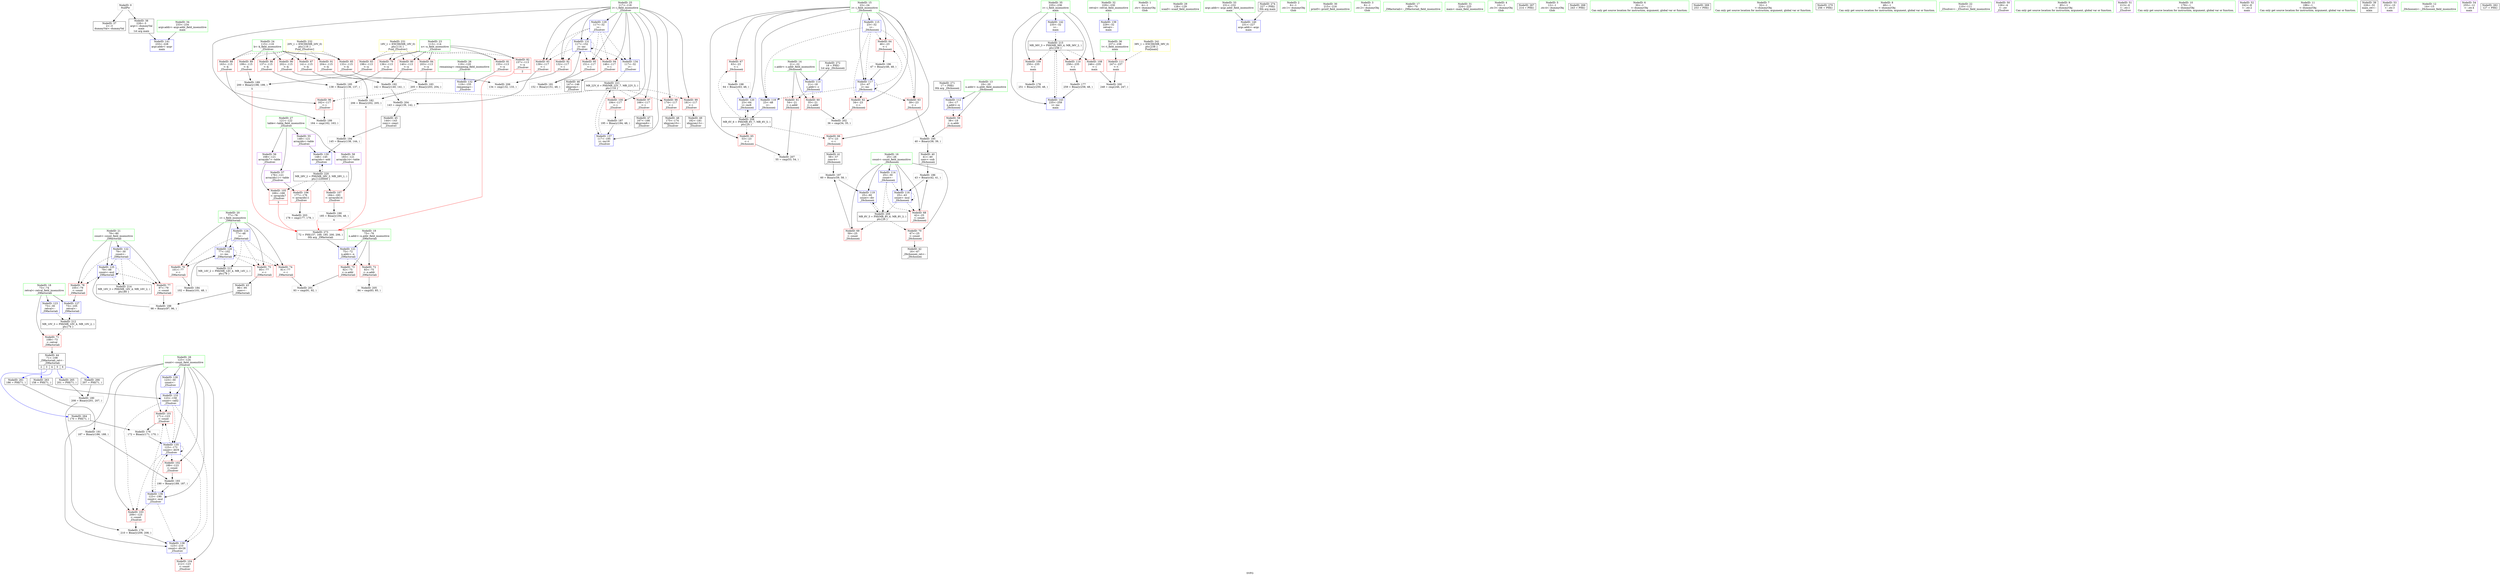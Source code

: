 digraph "SVFG" {
	label="SVFG";

	Node0x56167148e060 [shape=record,color=grey,label="{NodeID: 0\nNullPtr}"];
	Node0x56167148e060 -> Node0x5616714ab7d0[style=solid];
	Node0x56167148e060 -> Node0x5616714ab8d0[style=solid];
	Node0x5616714d33a0 [shape=record,color=black,label="{NodeID: 263\n158 = PHI(71, )\n}"];
	Node0x5616714d33a0 -> Node0x5616714b2640[style=solid];
	Node0x5616714b5320 [shape=record,color=grey,label="{NodeID: 180\n208 = Binary(201, 207, )\n}"];
	Node0x5616714b5320 -> Node0x5616714b51a0[style=solid];
	Node0x5616714ac1c0 [shape=record,color=red,label="{NodeID: 97\n166\<--117\n\<--i\n_Z5solvev\n}"];
	Node0x5616714ac1c0 -> Node0x5616714ac020[style=solid];
	Node0x5616714aa430 [shape=record,color=green,label="{NodeID: 14\n21\<--22\nc.addr\<--c.addr_field_insensitive\n_Z6chooseii\n}"];
	Node0x5616714aa430 -> Node0x5616714adad0[style=solid];
	Node0x5616714aa430 -> Node0x5616714adba0[style=solid];
	Node0x5616714aa430 -> Node0x5616714acec0[style=solid];
	Node0x5616714afbd0 [shape=record,color=grey,label="{NodeID: 194\n145 = Binary(138, 144, )\n}"];
	Node0x5616714afbd0 -> Node0x5616714b23d0[style=solid];
	Node0x5616714acd20 [shape=record,color=red,label="{NodeID: 111\n247\<--237\n\<--t\nmain\n}"];
	Node0x5616714acd20 -> Node0x5616714b04d0[style=solid];
	Node0x5616714aaff0 [shape=record,color=green,label="{NodeID: 28\n123\<--124\ncount\<--count_field_insensitive\n_Z5solvev\n}"];
	Node0x5616714aaff0 -> Node0x5616714ac500[style=solid];
	Node0x5616714aaff0 -> Node0x5616714ac5d0[style=solid];
	Node0x5616714aaff0 -> Node0x5616714ac6a0[style=solid];
	Node0x5616714aaff0 -> Node0x5616714ac770[style=solid];
	Node0x5616714aaff0 -> Node0x5616714b2230[style=solid];
	Node0x5616714aaff0 -> Node0x5616714b2640[style=solid];
	Node0x5616714aaff0 -> Node0x5616714b27e0[style=solid];
	Node0x5616714aaff0 -> Node0x5616714b28b0[style=solid];
	Node0x5616714aaff0 -> Node0x5616714b2a50[style=solid];
	Node0x5616714c0570 [shape=record,color=black,label="{NodeID: 208\nMR_6V_6 = PHI(MR_6V_7, MR_6V_5, )\npts\{24 \}\n}"];
	Node0x5616714c0570 -> Node0x5616714adee0[style=dashed];
	Node0x5616714c0570 -> Node0x5616714adfb0[style=dashed];
	Node0x5616714c0570 -> Node0x5616714ae080[style=dashed];
	Node0x5616714c0570 -> Node0x5616714b1bb0[style=dashed];
	Node0x5616714b1fc0 [shape=record,color=blue,label="{NodeID: 125\n79\<--98\ncount\<--mul\n_Z9factoriali\n}"];
	Node0x5616714b1fc0 -> Node0x5616714ae8a0[style=dashed];
	Node0x5616714b1fc0 -> Node0x5616714ae970[style=dashed];
	Node0x5616714b1fc0 -> Node0x5616714b1fc0[style=dashed];
	Node0x5616714b1fc0 -> Node0x5616714c2370[style=dashed];
	Node0x5616714abc10 [shape=record,color=black,label="{NodeID: 42\n16\<--67\n_Z6chooseii_ret\<--\n_Z6chooseii\n}"];
	Node0x5616714b2b20 [shape=record,color=blue,label="{NodeID: 139\n229\<--32\nretval\<--\nmain\n}"];
	Node0x5616714ad790 [shape=record,color=purple,label="{NodeID: 56\n168\<--121\narrayidx7\<--table\n_Z5solvev\n}"];
	Node0x5616714ad790 -> Node0x5616714ac840[style=solid];
	Node0x5616714ae2f0 [shape=record,color=red,label="{NodeID: 70\n67\<--25\n\<--count\n_Z6chooseii\n}"];
	Node0x5616714ae2f0 -> Node0x5616714abc10[style=solid];
	Node0x5616714aee50 [shape=record,color=red,label="{NodeID: 84\n203\<--113\n\<--n\n_Z5solvev\n}"];
	Node0x5616714aee50 -> Node0x5616714b57a0[style=solid];
	Node0x5616714a5590 [shape=record,color=green,label="{NodeID: 1\n4\<--1\n.str\<--dummyObj\nGlob }"];
	Node0x5616714d34d0 [shape=record,color=black,label="{NodeID: 264\n170 = PHI(71, )\n}"];
	Node0x5616714d34d0 -> Node0x5616714b4d20[style=solid];
	Node0x5616714b54a0 [shape=record,color=grey,label="{NodeID: 181\n152 = Binary(151, 48, )\n}"];
	Node0x5616714b54a0 -> Node0x5616714b24a0[style=solid];
	Node0x5616714ac290 [shape=record,color=red,label="{NodeID: 98\n174\<--117\n\<--i\n_Z5solvev\n}"];
	Node0x5616714ac290 -> Node0x5616714ad110[style=solid];
	Node0x5616714aa500 [shape=record,color=green,label="{NodeID: 15\n23\<--24\ni\<--i_field_insensitive\n_Z6chooseii\n}"];
	Node0x5616714aa500 -> Node0x5616714adc70[style=solid];
	Node0x5616714aa500 -> Node0x5616714add40[style=solid];
	Node0x5616714aa500 -> Node0x5616714ade10[style=solid];
	Node0x5616714aa500 -> Node0x5616714adee0[style=solid];
	Node0x5616714aa500 -> Node0x5616714adfb0[style=solid];
	Node0x5616714aa500 -> Node0x5616714ae080[style=solid];
	Node0x5616714aa500 -> Node0x5616714ad060[style=solid];
	Node0x5616714aa500 -> Node0x5616714b1940[style=solid];
	Node0x5616714aa500 -> Node0x5616714b1a10[style=solid];
	Node0x5616714aa500 -> Node0x5616714b1bb0[style=solid];
	Node0x5616714afd50 [shape=record,color=grey,label="{NodeID: 195\n138 = Binary(136, 137, )\n}"];
	Node0x5616714afd50 -> Node0x5616714afbd0[style=solid];
	Node0x5616714acdf0 [shape=record,color=blue,label="{NodeID: 112\n19\<--17\nn.addr\<--n\n_Z6chooseii\n}"];
	Node0x5616714acdf0 -> Node0x5616714ada00[style=dashed];
	Node0x5616714ab0c0 [shape=record,color=green,label="{NodeID: 29\n128\<--129\nscanf\<--scanf_field_insensitive\n}"];
	Node0x5616714c0a70 [shape=record,color=black,label="{NodeID: 209\nMR_8V_5 = PHI(MR_8V_6, MR_8V_3, )\npts\{26 \}\n}"];
	Node0x5616714c0a70 -> Node0x5616714ae220[style=dashed];
	Node0x5616714c0a70 -> Node0x5616714ae2f0[style=dashed];
	Node0x5616714c0a70 -> Node0x5616714b1ae0[style=dashed];
	Node0x5616714b2090 [shape=record,color=blue,label="{NodeID: 126\n77\<--102\ni\<--inc\n_Z9factoriali\n}"];
	Node0x5616714b2090 -> Node0x5616714ae630[style=dashed];
	Node0x5616714b2090 -> Node0x5616714ae700[style=dashed];
	Node0x5616714b2090 -> Node0x5616714ae7d0[style=dashed];
	Node0x5616714b2090 -> Node0x5616714b2090[style=dashed];
	Node0x5616714b2090 -> Node0x5616714c1e70[style=dashed];
	Node0x5616714abce0 [shape=record,color=black,label="{NodeID: 43\n96\<--95\nconv\<--\n_Z9factoriali\n}"];
	Node0x5616714abce0 -> Node0x5616714b5f20[style=solid];
	Node0x5616714b2bf0 [shape=record,color=blue,label="{NodeID: 140\n231\<--227\nargc.addr\<--argc\nmain\n}"];
	Node0x5616714ad860 [shape=record,color=purple,label="{NodeID: 57\n176\<--121\narrayidx11\<--table\n_Z5solvev\n}"];
	Node0x5616714ad860 -> Node0x5616714ac910[style=solid];
	Node0x5616714ae3c0 [shape=record,color=red,label="{NodeID: 71\n108\<--73\n\<--retval\n_Z9factoriali\n}"];
	Node0x5616714ae3c0 -> Node0x5616714abdb0[style=solid];
	Node0x5616714aef20 [shape=record,color=red,label="{NodeID: 85\n133\<--115\n\<--k\n_Z5solvev\n}"];
	Node0x5616714aef20 -> Node0x5616714b8a30[style=solid];
	Node0x5616714a91e0 [shape=record,color=green,label="{NodeID: 2\n6\<--1\n.str.1\<--dummyObj\nGlob }"];
	Node0x5616714d3610 [shape=record,color=black,label="{NodeID: 265\n201 = PHI(71, )\n}"];
	Node0x5616714d3610 -> Node0x5616714b5320[style=solid];
	Node0x5616714b5620 [shape=record,color=grey,label="{NodeID: 182\n206 = Binary(202, 205, )\n|{<s0>6}}"];
	Node0x5616714b5620:s0 -> Node0x5616714d3e00[style=solid,color=red];
	Node0x5616714ac360 [shape=record,color=red,label="{NodeID: 99\n181\<--117\n\<--i\n_Z5solvev\n}"];
	Node0x5616714ac360 -> Node0x5616714ad1e0[style=solid];
	Node0x5616714aa5d0 [shape=record,color=green,label="{NodeID: 16\n25\<--26\ncount\<--count_field_insensitive\n_Z6chooseii\n}"];
	Node0x5616714aa5d0 -> Node0x5616714ae150[style=solid];
	Node0x5616714aa5d0 -> Node0x5616714ae220[style=solid];
	Node0x5616714aa5d0 -> Node0x5616714ae2f0[style=solid];
	Node0x5616714aa5d0 -> Node0x5616714acf90[style=solid];
	Node0x5616714aa5d0 -> Node0x5616714b1870[style=solid];
	Node0x5616714aa5d0 -> Node0x5616714b1ae0[style=solid];
	Node0x5616714afed0 [shape=record,color=grey,label="{NodeID: 196\n47 = Binary(46, 48, )\n}"];
	Node0x5616714afed0 -> Node0x5616714b1940[style=solid];
	Node0x5616714acec0 [shape=record,color=blue,label="{NodeID: 113\n21\<--18\nc.addr\<--c\n_Z6chooseii\n}"];
	Node0x5616714acec0 -> Node0x5616714adad0[style=dashed];
	Node0x5616714acec0 -> Node0x5616714adba0[style=dashed];
	Node0x5616714ab1c0 [shape=record,color=green,label="{NodeID: 30\n215\<--216\nprintf\<--printf_field_insensitive\n}"];
	Node0x5616714b2160 [shape=record,color=blue,label="{NodeID: 127\n73\<--105\nretval\<--\n_Z9factoriali\n}"];
	Node0x5616714b2160 -> Node0x5616714c1970[style=dashed];
	Node0x5616714abdb0 [shape=record,color=black,label="{NodeID: 44\n71\<--108\n_Z9factoriali_ret\<--\n_Z9factoriali\n|{<s0>2|<s1>3|<s2>4|<s3>5|<s4>6}}"];
	Node0x5616714abdb0:s0 -> Node0x5616714d33a0[style=solid,color=blue];
	Node0x5616714abdb0:s1 -> Node0x5616714d34d0[style=solid,color=blue];
	Node0x5616714abdb0:s2 -> Node0x561671270280[style=solid,color=blue];
	Node0x5616714abdb0:s3 -> Node0x5616714d3610[style=solid,color=blue];
	Node0x5616714abdb0:s4 -> Node0x5616714d3750[style=solid,color=blue];
	Node0x5616714b2cc0 [shape=record,color=blue,label="{NodeID: 141\n233\<--228\nargv.addr\<--argv\nmain\n}"];
	Node0x5616714ad930 [shape=record,color=purple,label="{NodeID: 58\n183\<--121\narrayidx14\<--table\n_Z5solvev\n}"];
	Node0x5616714ad930 -> Node0x5616714ac9e0[style=solid];
	Node0x5616714ae490 [shape=record,color=red,label="{NodeID: 72\n83\<--75\n\<--n.addr\n_Z9factoriali\n}"];
	Node0x5616714ae490 -> Node0x5616714b88b0[style=solid];
	Node0x5616714aeff0 [shape=record,color=red,label="{NodeID: 86\n137\<--115\n\<--k\n_Z5solvev\n}"];
	Node0x5616714aeff0 -> Node0x5616714afd50[style=solid];
	Node0x5616714a9270 [shape=record,color=green,label="{NodeID: 3\n8\<--1\n.str.2\<--dummyObj\nGlob }"];
	Node0x5616714d3750 [shape=record,color=black,label="{NodeID: 266\n207 = PHI(71, )\n}"];
	Node0x5616714d3750 -> Node0x5616714b5320[style=solid];
	Node0x5616714b57a0 [shape=record,color=grey,label="{NodeID: 183\n205 = Binary(203, 204, )\n}"];
	Node0x5616714b57a0 -> Node0x5616714b5620[style=solid];
	Node0x5616714ac430 [shape=record,color=red,label="{NodeID: 100\n194\<--117\n\<--i\n_Z5solvev\n}"];
	Node0x5616714ac430 -> Node0x5616714b5da0[style=solid];
	Node0x5616714aa6a0 [shape=record,color=green,label="{NodeID: 17\n69\<--70\n_Z9factoriali\<--_Z9factoriali_field_insensitive\n}"];
	Node0x5616714b0050 [shape=record,color=grey,label="{NodeID: 197\n60 = Binary(59, 58, )\n}"];
	Node0x5616714b0050 -> Node0x5616714b1ae0[style=solid];
	Node0x5616714acf90 [shape=record,color=blue,label="{NodeID: 114\n25\<--30\ncount\<--\n_Z6chooseii\n}"];
	Node0x5616714acf90 -> Node0x5616714ae150[style=dashed];
	Node0x5616714acf90 -> Node0x5616714b1870[style=dashed];
	Node0x5616714acf90 -> Node0x5616714c0a70[style=dashed];
	Node0x5616714ab2c0 [shape=record,color=green,label="{NodeID: 31\n224\<--225\nmain\<--main_field_insensitive\n}"];
	Node0x5616714b2230 [shape=record,color=blue,label="{NodeID: 128\n123\<--30\ncount\<--\n_Z5solvev\n}"];
	Node0x5616714b2230 -> Node0x5616714b2640[style=dashed];
	Node0x5616714abe80 [shape=record,color=black,label="{NodeID: 45\n144\<--143\nconv\<--cmp1\n_Z5solvev\n}"];
	Node0x5616714abe80 -> Node0x5616714afbd0[style=solid];
	Node0x5616714b2d90 [shape=record,color=blue,label="{NodeID: 142\n235\<--32\ni\<--\nmain\n}"];
	Node0x5616714b2d90 -> Node0x5616714c2870[style=dashed];
	Node0x5616714ada00 [shape=record,color=red,label="{NodeID: 59\n38\<--19\n\<--n.addr\n_Z6chooseii\n}"];
	Node0x5616714ada00 -> Node0x5616714b5aa0[style=solid];
	Node0x5616714ae560 [shape=record,color=red,label="{NodeID: 73\n92\<--75\n\<--n.addr\n_Z9factoriali\n}"];
	Node0x5616714ae560 -> Node0x5616714b0650[style=solid];
	Node0x5616714af0c0 [shape=record,color=red,label="{NodeID: 87\n141\<--115\n\<--k\n_Z5solvev\n}"];
	Node0x5616714af0c0 -> Node0x5616714af8d0[style=solid];
	Node0x5616714a9520 [shape=record,color=green,label="{NodeID: 4\n10\<--1\n.str.3\<--dummyObj\nGlob }"];
	Node0x5616714d3890 [shape=record,color=black,label="{NodeID: 267\n214 = PHI()\n}"];
	Node0x5616714b5920 [shape=record,color=grey,label="{NodeID: 184\n102 = Binary(101, 48, )\n}"];
	Node0x5616714b5920 -> Node0x5616714b2090[style=solid];
	Node0x5616714ac500 [shape=record,color=red,label="{NodeID: 101\n171\<--123\n\<--count\n_Z5solvev\n}"];
	Node0x5616714ac500 -> Node0x5616714b4d20[style=solid];
	Node0x5616714aa7a0 [shape=record,color=green,label="{NodeID: 18\n73\<--74\nretval\<--retval_field_insensitive\n_Z9factoriali\n}"];
	Node0x5616714aa7a0 -> Node0x5616714ae3c0[style=solid];
	Node0x5616714aa7a0 -> Node0x5616714b1e20[style=solid];
	Node0x5616714aa7a0 -> Node0x5616714b2160[style=solid];
	Node0x5616714b01d0 [shape=record,color=grey,label="{NodeID: 198\n64 = Binary(63, 48, )\n}"];
	Node0x5616714b01d0 -> Node0x5616714b1bb0[style=solid];
	Node0x5616714ad060 [shape=record,color=blue,label="{NodeID: 115\n23\<--32\ni\<--\n_Z6chooseii\n}"];
	Node0x5616714ad060 -> Node0x5616714adc70[style=dashed];
	Node0x5616714ad060 -> Node0x5616714add40[style=dashed];
	Node0x5616714ad060 -> Node0x5616714ade10[style=dashed];
	Node0x5616714ad060 -> Node0x5616714b1940[style=dashed];
	Node0x5616714ad060 -> Node0x5616714b1a10[style=dashed];
	Node0x5616714ab3c0 [shape=record,color=green,label="{NodeID: 32\n229\<--230\nretval\<--retval_field_insensitive\nmain\n}"];
	Node0x5616714ab3c0 -> Node0x5616714b2b20[style=solid];
	Node0x5616714c1970 [shape=record,color=black,label="{NodeID: 212\nMR_10V_3 = PHI(MR_10V_4, MR_10V_2, )\npts\{74 \}\n}"];
	Node0x5616714c1970 -> Node0x5616714ae3c0[style=dashed];
	Node0x5616714b2300 [shape=record,color=blue,label="{NodeID: 129\n117\<--32\ni\<--\n_Z5solvev\n}"];
	Node0x5616714b2300 -> Node0x5616714af4d0[style=dashed];
	Node0x5616714b2300 -> Node0x5616714af5a0[style=dashed];
	Node0x5616714b2300 -> Node0x5616714af670[style=dashed];
	Node0x5616714b2300 -> Node0x5616714af740[style=dashed];
	Node0x5616714b2300 -> Node0x5616714b24a0[style=dashed];
	Node0x5616714b2300 -> Node0x5616714b2710[style=dashed];
	Node0x5616714abf50 [shape=record,color=black,label="{NodeID: 46\n147\<--146\nidxprom\<--\n_Z5solvev\n}"];
	Node0x5616714b2e60 [shape=record,color=blue,label="{NodeID: 143\n235\<--259\ni\<--inc\nmain\n}"];
	Node0x5616714b2e60 -> Node0x5616714c2870[style=dashed];
	Node0x5616714adad0 [shape=record,color=red,label="{NodeID: 60\n35\<--21\n\<--c.addr\n_Z6chooseii\n}"];
	Node0x5616714adad0 -> Node0x5616714b8470[style=solid];
	Node0x5616714ae630 [shape=record,color=red,label="{NodeID: 74\n91\<--77\n\<--i\n_Z9factoriali\n}"];
	Node0x5616714ae630 -> Node0x5616714b0650[style=solid];
	Node0x5616714af190 [shape=record,color=red,label="{NodeID: 88\n163\<--115\n\<--k\n_Z5solvev\n}"];
	Node0x5616714af190 -> Node0x5616714b0350[style=solid];
	Node0x5616714a95b0 [shape=record,color=green,label="{NodeID: 5\n12\<--1\n.str.4\<--dummyObj\nGlob }"];
	Node0x5616714d3960 [shape=record,color=black,label="{NodeID: 268\n243 = PHI()\n}"];
	Node0x5616714b5aa0 [shape=record,color=grey,label="{NodeID: 185\n40 = Binary(38, 39, )\n}"];
	Node0x5616714b5aa0 -> Node0x5616714aba70[style=solid];
	Node0x5616714ac5d0 [shape=record,color=red,label="{NodeID: 102\n189\<--123\n\<--count\n_Z5solvev\n}"];
	Node0x5616714ac5d0 -> Node0x5616714afa50[style=solid];
	Node0x5616714aa870 [shape=record,color=green,label="{NodeID: 19\n75\<--76\nn.addr\<--n.addr_field_insensitive\n_Z9factoriali\n}"];
	Node0x5616714aa870 -> Node0x5616714ae490[style=solid];
	Node0x5616714aa870 -> Node0x5616714ae560[style=solid];
	Node0x5616714aa870 -> Node0x5616714b1c80[style=solid];
	Node0x5616714b0350 [shape=record,color=grey,label="{NodeID: 199\n164 = cmp(162, 163, )\n}"];
	Node0x5616714b1870 [shape=record,color=blue,label="{NodeID: 116\n25\<--43\ncount\<--mul\n_Z6chooseii\n}"];
	Node0x5616714b1870 -> Node0x5616714ae150[style=dashed];
	Node0x5616714b1870 -> Node0x5616714b1870[style=dashed];
	Node0x5616714b1870 -> Node0x5616714c0a70[style=dashed];
	Node0x5616714ab490 [shape=record,color=green,label="{NodeID: 33\n231\<--232\nargc.addr\<--argc.addr_field_insensitive\nmain\n}"];
	Node0x5616714ab490 -> Node0x5616714b2bf0[style=solid];
	Node0x5616714c1e70 [shape=record,color=black,label="{NodeID: 213\nMR_14V_2 = PHI(MR_14V_4, MR_14V_1, )\npts\{78 \}\n}"];
	Node0x5616714b23d0 [shape=record,color=blue,label="{NodeID: 130\n148\<--145\narrayidx\<--add\n_Z5solvev\n}"];
	Node0x5616714b23d0 -> Node0x5616714c4170[style=dashed];
	Node0x5616714ac020 [shape=record,color=black,label="{NodeID: 47\n167\<--166\nidxprom6\<--\n_Z5solvev\n}"];
	Node0x5616714adba0 [shape=record,color=red,label="{NodeID: 61\n54\<--21\n\<--c.addr\n_Z6chooseii\n}"];
	Node0x5616714adba0 -> Node0x5616714b8bb0[style=solid];
	Node0x5616714c7310 [shape=record,color=yellow,style=double,label="{NodeID: 241\n38V_1 = ENCHI(MR_38V_0)\npts\{238 \}\nFun[main]}"];
	Node0x5616714c7310 -> Node0x5616714acd20[style=dashed];
	Node0x5616714ae700 [shape=record,color=red,label="{NodeID: 75\n95\<--77\n\<--i\n_Z9factoriali\n}"];
	Node0x5616714ae700 -> Node0x5616714abce0[style=solid];
	Node0x5616714af260 [shape=record,color=red,label="{NodeID: 89\n199\<--115\n\<--k\n_Z5solvev\n}"];
	Node0x5616714af260 -> Node0x5616714b60a0[style=solid];
	Node0x5616714a9640 [shape=record,color=green,label="{NodeID: 6\n30\<--1\n\<--dummyObj\nCan only get source location for instruction, argument, global var or function.}"];
	Node0x5616714d3a30 [shape=record,color=black,label="{NodeID: 269\n253 = PHI()\n}"];
	Node0x5616714b5c20 [shape=record,color=grey,label="{NodeID: 186\n43 = Binary(42, 41, )\n}"];
	Node0x5616714b5c20 -> Node0x5616714b1870[style=solid];
	Node0x5616714ac6a0 [shape=record,color=red,label="{NodeID: 103\n209\<--123\n\<--count\n_Z5solvev\n}"];
	Node0x5616714ac6a0 -> Node0x5616714b51a0[style=solid];
	Node0x5616714aa940 [shape=record,color=green,label="{NodeID: 20\n77\<--78\ni\<--i_field_insensitive\n_Z9factoriali\n}"];
	Node0x5616714aa940 -> Node0x5616714ae630[style=solid];
	Node0x5616714aa940 -> Node0x5616714ae700[style=solid];
	Node0x5616714aa940 -> Node0x5616714ae7d0[style=solid];
	Node0x5616714aa940 -> Node0x5616714b1ef0[style=solid];
	Node0x5616714aa940 -> Node0x5616714b2090[style=solid];
	Node0x5616714b04d0 [shape=record,color=grey,label="{NodeID: 200\n248 = cmp(246, 247, )\n}"];
	Node0x5616714b1940 [shape=record,color=blue,label="{NodeID: 117\n23\<--47\ni\<--inc\n_Z6chooseii\n}"];
	Node0x5616714b1940 -> Node0x5616714adc70[style=dashed];
	Node0x5616714b1940 -> Node0x5616714add40[style=dashed];
	Node0x5616714b1940 -> Node0x5616714ade10[style=dashed];
	Node0x5616714b1940 -> Node0x5616714b1940[style=dashed];
	Node0x5616714b1940 -> Node0x5616714b1a10[style=dashed];
	Node0x5616714ab560 [shape=record,color=green,label="{NodeID: 34\n233\<--234\nargv.addr\<--argv.addr_field_insensitive\nmain\n}"];
	Node0x5616714ab560 -> Node0x5616714b2cc0[style=solid];
	Node0x5616714c2370 [shape=record,color=black,label="{NodeID: 214\nMR_16V_3 = PHI(MR_16V_4, MR_16V_2, )\npts\{80 \}\n}"];
	Node0x5616714b24a0 [shape=record,color=blue,label="{NodeID: 131\n117\<--152\ni\<--inc\n_Z5solvev\n}"];
	Node0x5616714b24a0 -> Node0x5616714af4d0[style=dashed];
	Node0x5616714b24a0 -> Node0x5616714af5a0[style=dashed];
	Node0x5616714b24a0 -> Node0x5616714af670[style=dashed];
	Node0x5616714b24a0 -> Node0x5616714af740[style=dashed];
	Node0x5616714b24a0 -> Node0x5616714b24a0[style=dashed];
	Node0x5616714b24a0 -> Node0x5616714b2710[style=dashed];
	Node0x5616714ad110 [shape=record,color=black,label="{NodeID: 48\n175\<--174\nidxprom10\<--\n_Z5solvev\n}"];
	Node0x5616714adc70 [shape=record,color=red,label="{NodeID: 62\n34\<--23\n\<--i\n_Z6chooseii\n}"];
	Node0x5616714adc70 -> Node0x5616714b8470[style=solid];
	Node0x5616714ae7d0 [shape=record,color=red,label="{NodeID: 76\n101\<--77\n\<--i\n_Z9factoriali\n}"];
	Node0x5616714ae7d0 -> Node0x5616714b5920[style=solid];
	Node0x5616714af330 [shape=record,color=red,label="{NodeID: 90\n202\<--115\n\<--k\n_Z5solvev\n}"];
	Node0x5616714af330 -> Node0x5616714b5620[style=solid];
	Node0x5616714a96d0 [shape=record,color=green,label="{NodeID: 7\n32\<--1\n\<--dummyObj\nCan only get source location for instruction, argument, global var or function.}"];
	Node0x5616714d3b00 [shape=record,color=black,label="{NodeID: 270\n256 = PHI()\n}"];
	Node0x5616714b5da0 [shape=record,color=grey,label="{NodeID: 187\n195 = Binary(194, 48, )\n}"];
	Node0x5616714b5da0 -> Node0x5616714b2980[style=solid];
	Node0x5616714ac770 [shape=record,color=red,label="{NodeID: 104\n212\<--123\n\<--count\n_Z5solvev\n}"];
	Node0x5616714aaa10 [shape=record,color=green,label="{NodeID: 21\n79\<--80\ncount\<--count_field_insensitive\n_Z9factoriali\n}"];
	Node0x5616714aaa10 -> Node0x5616714ae8a0[style=solid];
	Node0x5616714aaa10 -> Node0x5616714ae970[style=solid];
	Node0x5616714aaa10 -> Node0x5616714b1d50[style=solid];
	Node0x5616714aaa10 -> Node0x5616714b1fc0[style=solid];
	Node0x5616714b0650 [shape=record,color=grey,label="{NodeID: 201\n93 = cmp(91, 92, )\n}"];
	Node0x5616714b1a10 [shape=record,color=blue,label="{NodeID: 118\n23\<--48\ni\<--\n_Z6chooseii\n}"];
	Node0x5616714b1a10 -> Node0x5616714c0570[style=dashed];
	Node0x5616714ab630 [shape=record,color=green,label="{NodeID: 35\n235\<--236\ni\<--i_field_insensitive\nmain\n}"];
	Node0x5616714ab630 -> Node0x5616714acab0[style=solid];
	Node0x5616714ab630 -> Node0x5616714acb80[style=solid];
	Node0x5616714ab630 -> Node0x5616714acc50[style=solid];
	Node0x5616714ab630 -> Node0x5616714b2d90[style=solid];
	Node0x5616714ab630 -> Node0x5616714b2e60[style=solid];
	Node0x5616714c2870 [shape=record,color=black,label="{NodeID: 215\nMR_36V_3 = PHI(MR_36V_4, MR_36V_2, )\npts\{236 \}\n}"];
	Node0x5616714c2870 -> Node0x5616714acab0[style=dashed];
	Node0x5616714c2870 -> Node0x5616714acb80[style=dashed];
	Node0x5616714c2870 -> Node0x5616714acc50[style=dashed];
	Node0x5616714c2870 -> Node0x5616714b2e60[style=dashed];
	Node0x5616714b2570 [shape=record,color=blue,label="{NodeID: 132\n119\<--155\nremaining\<--\n_Z5solvev\n}"];
	Node0x5616714ad1e0 [shape=record,color=black,label="{NodeID: 49\n182\<--181\nidxprom13\<--\n_Z5solvev\n}"];
	Node0x5616714add40 [shape=record,color=red,label="{NodeID: 63\n39\<--23\n\<--i\n_Z6chooseii\n}"];
	Node0x5616714add40 -> Node0x5616714b5aa0[style=solid];
	Node0x5616714ae8a0 [shape=record,color=red,label="{NodeID: 77\n97\<--79\n\<--count\n_Z9factoriali\n}"];
	Node0x5616714ae8a0 -> Node0x5616714b5f20[style=solid];
	Node0x5616714af400 [shape=record,color=red,label="{NodeID: 91\n204\<--115\n\<--k\n_Z5solvev\n}"];
	Node0x5616714af400 -> Node0x5616714b57a0[style=solid];
	Node0x5616714a9f10 [shape=record,color=green,label="{NodeID: 8\n48\<--1\n\<--dummyObj\nCan only get source location for instruction, argument, global var or function.}"];
	Node0x5616714d3bd0 [shape=record,color=black,label="{NodeID: 271\n17 = PHI()\n0th arg _Z6chooseii }"];
	Node0x5616714d3bd0 -> Node0x5616714acdf0[style=solid];
	Node0x5616714b5f20 [shape=record,color=grey,label="{NodeID: 188\n98 = Binary(97, 96, )\n}"];
	Node0x5616714b5f20 -> Node0x5616714b1fc0[style=solid];
	Node0x5616714ac840 [shape=record,color=red,label="{NodeID: 105\n169\<--168\n\<--arrayidx7\n_Z5solvev\n|{<s0>3}}"];
	Node0x5616714ac840:s0 -> Node0x5616714d3e00[style=solid,color=red];
	Node0x5616714aaae0 [shape=record,color=green,label="{NodeID: 22\n110\<--111\n_Z5solvev\<--_Z5solvev_field_insensitive\n}"];
	Node0x5616714b8470 [shape=record,color=grey,label="{NodeID: 202\n36 = cmp(34, 35, )\n}"];
	Node0x5616714b1ae0 [shape=record,color=blue,label="{NodeID: 119\n25\<--60\ncount\<--div\n_Z6chooseii\n}"];
	Node0x5616714b1ae0 -> Node0x5616714c0a70[style=dashed];
	Node0x5616714ab700 [shape=record,color=green,label="{NodeID: 36\n237\<--238\nt\<--t_field_insensitive\nmain\n}"];
	Node0x5616714ab700 -> Node0x5616714acd20[style=solid];
	Node0x5616714b2640 [shape=record,color=blue,label="{NodeID: 133\n123\<--158\ncount\<--call2\n_Z5solvev\n}"];
	Node0x5616714b2640 -> Node0x5616714ac500[style=dashed];
	Node0x5616714b2640 -> Node0x5616714ac6a0[style=dashed];
	Node0x5616714b2640 -> Node0x5616714b27e0[style=dashed];
	Node0x5616714b2640 -> Node0x5616714b2a50[style=dashed];
	Node0x5616714ad2b0 [shape=record,color=purple,label="{NodeID: 50\n126\<--4\n\<--.str\n_Z5solvev\n}"];
	Node0x5616714ade10 [shape=record,color=red,label="{NodeID: 64\n46\<--23\n\<--i\n_Z6chooseii\n}"];
	Node0x5616714ade10 -> Node0x5616714afed0[style=solid];
	Node0x5616714ae970 [shape=record,color=red,label="{NodeID: 78\n105\<--79\n\<--count\n_Z9factoriali\n}"];
	Node0x5616714ae970 -> Node0x5616714b2160[style=solid];
	Node0x5616714af4d0 [shape=record,color=red,label="{NodeID: 92\n132\<--117\n\<--i\n_Z5solvev\n}"];
	Node0x5616714af4d0 -> Node0x5616714b8a30[style=solid];
	Node0x5616714a9fa0 [shape=record,color=green,label="{NodeID: 9\n85\<--1\n\<--dummyObj\nCan only get source location for instruction, argument, global var or function.}"];
	Node0x5616714d3d00 [shape=record,color=black,label="{NodeID: 272\n18 = PHI()\n1st arg _Z6chooseii }"];
	Node0x5616714d3d00 -> Node0x5616714acec0[style=solid];
	Node0x5616714b60a0 [shape=record,color=grey,label="{NodeID: 189\n200 = Binary(198, 199, )\n|{<s0>5}}"];
	Node0x5616714b60a0:s0 -> Node0x5616714d3e00[style=solid,color=red];
	Node0x5616714ac910 [shape=record,color=red,label="{NodeID: 106\n177\<--176\n\<--arrayidx11\n_Z5solvev\n}"];
	Node0x5616714ac910 -> Node0x5616714b85b0[style=solid];
	Node0x5616714aabe0 [shape=record,color=green,label="{NodeID: 23\n113\<--114\nn\<--n_field_insensitive\n_Z5solvev\n}"];
	Node0x5616714aabe0 -> Node0x5616714aea40[style=solid];
	Node0x5616714aabe0 -> Node0x5616714aeb10[style=solid];
	Node0x5616714aabe0 -> Node0x5616714aebe0[style=solid];
	Node0x5616714aabe0 -> Node0x5616714aecb0[style=solid];
	Node0x5616714aabe0 -> Node0x5616714aed80[style=solid];
	Node0x5616714aabe0 -> Node0x5616714aee50[style=solid];
	Node0x5616714b85b0 [shape=record,color=grey,label="{NodeID: 203\n178 = cmp(177, 179, )\n}"];
	Node0x5616714b1bb0 [shape=record,color=blue,label="{NodeID: 120\n23\<--64\ni\<--inc6\n_Z6chooseii\n}"];
	Node0x5616714b1bb0 -> Node0x5616714c0570[style=dashed];
	Node0x5616714ab7d0 [shape=record,color=black,label="{NodeID: 37\n2\<--3\ndummyVal\<--dummyVal\n}"];
	Node0x5616714b2710 [shape=record,color=blue,label="{NodeID: 134\n117\<--32\ni\<--\n_Z5solvev\n}"];
	Node0x5616714b2710 -> Node0x5616714c4670[style=dashed];
	Node0x5616714ad380 [shape=record,color=purple,label="{NodeID: 51\n213\<--6\n\<--.str.1\n_Z5solvev\n}"];
	Node0x5616714c69f0 [shape=record,color=yellow,style=double,label="{NodeID: 231\n18V_1 = ENCHI(MR_18V_0)\npts\{114 \}\nFun[_Z5solvev]}"];
	Node0x5616714c69f0 -> Node0x5616714aea40[style=dashed];
	Node0x5616714c69f0 -> Node0x5616714aeb10[style=dashed];
	Node0x5616714c69f0 -> Node0x5616714aebe0[style=dashed];
	Node0x5616714c69f0 -> Node0x5616714aecb0[style=dashed];
	Node0x5616714c69f0 -> Node0x5616714aed80[style=dashed];
	Node0x5616714c69f0 -> Node0x5616714aee50[style=dashed];
	Node0x5616714adee0 [shape=record,color=red,label="{NodeID: 65\n53\<--23\n\<--i\n_Z6chooseii\n}"];
	Node0x5616714adee0 -> Node0x5616714b8bb0[style=solid];
	Node0x5616714aea40 [shape=record,color=red,label="{NodeID: 79\n136\<--113\n\<--n\n_Z5solvev\n}"];
	Node0x5616714aea40 -> Node0x5616714afd50[style=solid];
	Node0x5616714b4d20 [shape=record,color=grey,label="{NodeID: 176\n172 = Binary(171, 170, )\n}"];
	Node0x5616714b4d20 -> Node0x5616714b27e0[style=solid];
	Node0x5616714af5a0 [shape=record,color=red,label="{NodeID: 93\n139\<--117\n\<--i\n_Z5solvev\n}"];
	Node0x5616714af5a0 -> Node0x5616714b8730[style=solid];
	Node0x5616714aa060 [shape=record,color=green,label="{NodeID: 10\n179\<--1\n\<--dummyObj\nCan only get source location for instruction, argument, global var or function.}"];
	Node0x5616714d3e00 [shape=record,color=black,label="{NodeID: 273\n72 = PHI(157, 169, 185, 200, 206, )\n0th arg _Z9factoriali }"];
	Node0x5616714d3e00 -> Node0x5616714b1c80[style=solid];
	Node0x5616714b6220 [shape=record,color=grey,label="{NodeID: 190\n185 = Binary(184, 48, )\n|{<s0>4}}"];
	Node0x5616714b6220:s0 -> Node0x5616714d3e00[style=solid,color=red];
	Node0x5616714ac9e0 [shape=record,color=red,label="{NodeID: 107\n184\<--183\n\<--arrayidx14\n_Z5solvev\n}"];
	Node0x5616714ac9e0 -> Node0x5616714b6220[style=solid];
	Node0x5616714aacb0 [shape=record,color=green,label="{NodeID: 24\n115\<--116\nk\<--k_field_insensitive\n_Z5solvev\n}"];
	Node0x5616714aacb0 -> Node0x5616714aef20[style=solid];
	Node0x5616714aacb0 -> Node0x5616714aeff0[style=solid];
	Node0x5616714aacb0 -> Node0x5616714af0c0[style=solid];
	Node0x5616714aacb0 -> Node0x5616714af190[style=solid];
	Node0x5616714aacb0 -> Node0x5616714af260[style=solid];
	Node0x5616714aacb0 -> Node0x5616714af330[style=solid];
	Node0x5616714aacb0 -> Node0x5616714af400[style=solid];
	Node0x5616714b8730 [shape=record,color=grey,label="{NodeID: 204\n143 = cmp(139, 142, )\n}"];
	Node0x5616714b8730 -> Node0x5616714abe80[style=solid];
	Node0x5616714b1c80 [shape=record,color=blue,label="{NodeID: 121\n75\<--72\nn.addr\<--n\n_Z9factoriali\n}"];
	Node0x5616714b1c80 -> Node0x5616714ae490[style=dashed];
	Node0x5616714b1c80 -> Node0x5616714ae560[style=dashed];
	Node0x5616714ab8d0 [shape=record,color=black,label="{NodeID: 38\n228\<--3\nargv\<--dummyVal\nmain\n1st arg main }"];
	Node0x5616714ab8d0 -> Node0x5616714b2cc0[style=solid];
	Node0x5616714b27e0 [shape=record,color=blue,label="{NodeID: 135\n123\<--172\ncount\<--div9\n_Z5solvev\n}"];
	Node0x5616714b27e0 -> Node0x5616714ac500[style=dashed];
	Node0x5616714b27e0 -> Node0x5616714ac5d0[style=dashed];
	Node0x5616714b27e0 -> Node0x5616714ac6a0[style=dashed];
	Node0x5616714b27e0 -> Node0x5616714b27e0[style=dashed];
	Node0x5616714b27e0 -> Node0x5616714b28b0[style=dashed];
	Node0x5616714b27e0 -> Node0x5616714b2a50[style=dashed];
	Node0x5616714ad450 [shape=record,color=purple,label="{NodeID: 52\n242\<--8\n\<--.str.2\nmain\n}"];
	Node0x5616714c6b00 [shape=record,color=yellow,style=double,label="{NodeID: 232\n20V_1 = ENCHI(MR_20V_0)\npts\{116 \}\nFun[_Z5solvev]}"];
	Node0x5616714c6b00 -> Node0x5616714aef20[style=dashed];
	Node0x5616714c6b00 -> Node0x5616714aeff0[style=dashed];
	Node0x5616714c6b00 -> Node0x5616714af0c0[style=dashed];
	Node0x5616714c6b00 -> Node0x5616714af190[style=dashed];
	Node0x5616714c6b00 -> Node0x5616714af260[style=dashed];
	Node0x5616714c6b00 -> Node0x5616714af330[style=dashed];
	Node0x5616714c6b00 -> Node0x5616714af400[style=dashed];
	Node0x5616714adfb0 [shape=record,color=red,label="{NodeID: 66\n57\<--23\n\<--i\n_Z6chooseii\n}"];
	Node0x5616714adfb0 -> Node0x5616714abb40[style=solid];
	Node0x5616714aeb10 [shape=record,color=red,label="{NodeID: 80\n140\<--113\n\<--n\n_Z5solvev\n}"];
	Node0x5616714aeb10 -> Node0x5616714af8d0[style=solid];
	Node0x5616714b4ea0 [shape=record,color=grey,label="{NodeID: 177\n259 = Binary(258, 48, )\n}"];
	Node0x5616714b4ea0 -> Node0x5616714b2e60[style=solid];
	Node0x5616714af670 [shape=record,color=red,label="{NodeID: 94\n146\<--117\n\<--i\n_Z5solvev\n}"];
	Node0x5616714af670 -> Node0x5616714abf50[style=solid];
	Node0x5616714aa160 [shape=record,color=green,label="{NodeID: 11\n188\<--1\n\<--dummyObj\nCan only get source location for instruction, argument, global var or function.}"];
	Node0x5616714d4310 [shape=record,color=black,label="{NodeID: 274\n227 = PHI()\n0th arg main }"];
	Node0x5616714d4310 -> Node0x5616714b2bf0[style=solid];
	Node0x5616714b63a0 [shape=record,color=grey,label="{NodeID: 191\n187 = Binary(186, 188, )\n}"];
	Node0x5616714b63a0 -> Node0x5616714afa50[style=solid];
	Node0x5616714acab0 [shape=record,color=red,label="{NodeID: 108\n246\<--235\n\<--i\nmain\n}"];
	Node0x5616714acab0 -> Node0x5616714b04d0[style=solid];
	Node0x5616714aad80 [shape=record,color=green,label="{NodeID: 25\n117\<--118\ni\<--i_field_insensitive\n_Z5solvev\n}"];
	Node0x5616714aad80 -> Node0x5616714af4d0[style=solid];
	Node0x5616714aad80 -> Node0x5616714af5a0[style=solid];
	Node0x5616714aad80 -> Node0x5616714af670[style=solid];
	Node0x5616714aad80 -> Node0x5616714af740[style=solid];
	Node0x5616714aad80 -> Node0x5616714ac0f0[style=solid];
	Node0x5616714aad80 -> Node0x5616714ac1c0[style=solid];
	Node0x5616714aad80 -> Node0x5616714ac290[style=solid];
	Node0x5616714aad80 -> Node0x5616714ac360[style=solid];
	Node0x5616714aad80 -> Node0x5616714ac430[style=solid];
	Node0x5616714aad80 -> Node0x5616714b2300[style=solid];
	Node0x5616714aad80 -> Node0x5616714b24a0[style=solid];
	Node0x5616714aad80 -> Node0x5616714b2710[style=solid];
	Node0x5616714aad80 -> Node0x5616714b2980[style=solid];
	Node0x5616714b88b0 [shape=record,color=grey,label="{NodeID: 205\n84 = cmp(83, 85, )\n}"];
	Node0x5616714b1d50 [shape=record,color=blue,label="{NodeID: 122\n79\<--30\ncount\<--\n_Z9factoriali\n}"];
	Node0x5616714b1d50 -> Node0x5616714ae8a0[style=dashed];
	Node0x5616714b1d50 -> Node0x5616714ae970[style=dashed];
	Node0x5616714b1d50 -> Node0x5616714b1fc0[style=dashed];
	Node0x5616714b1d50 -> Node0x5616714c2370[style=dashed];
	Node0x5616714ab9a0 [shape=record,color=black,label="{NodeID: 39\n226\<--32\nmain_ret\<--\nmain\n}"];
	Node0x5616714b28b0 [shape=record,color=blue,label="{NodeID: 136\n123\<--190\ncount\<--mul\n_Z5solvev\n}"];
	Node0x5616714b28b0 -> Node0x5616714ac500[style=dashed];
	Node0x5616714b28b0 -> Node0x5616714ac6a0[style=dashed];
	Node0x5616714b28b0 -> Node0x5616714b27e0[style=dashed];
	Node0x5616714b28b0 -> Node0x5616714b2a50[style=dashed];
	Node0x5616714ad520 [shape=record,color=purple,label="{NodeID: 53\n252\<--10\n\<--.str.3\nmain\n}"];
	Node0x5616714ae080 [shape=record,color=red,label="{NodeID: 67\n63\<--23\n\<--i\n_Z6chooseii\n}"];
	Node0x5616714ae080 -> Node0x5616714b01d0[style=solid];
	Node0x5616714aebe0 [shape=record,color=red,label="{NodeID: 81\n155\<--113\n\<--n\n_Z5solvev\n}"];
	Node0x5616714aebe0 -> Node0x5616714b2570[style=solid];
	Node0x561671270280 [shape=record,color=black,label="{NodeID: 261\n186 = PHI(71, )\n}"];
	Node0x561671270280 -> Node0x5616714b63a0[style=solid];
	Node0x5616714b5020 [shape=record,color=grey,label="{NodeID: 178\n251 = Binary(250, 48, )\n}"];
	Node0x5616714af740 [shape=record,color=red,label="{NodeID: 95\n151\<--117\n\<--i\n_Z5solvev\n}"];
	Node0x5616714af740 -> Node0x5616714b54a0[style=solid];
	Node0x5616714aa260 [shape=record,color=green,label="{NodeID: 12\n14\<--15\n_Z6chooseii\<--_Z6chooseii_field_insensitive\n}"];
	Node0x5616714af8d0 [shape=record,color=grey,label="{NodeID: 192\n142 = Binary(140, 141, )\n}"];
	Node0x5616714af8d0 -> Node0x5616714b8730[style=solid];
	Node0x5616714acb80 [shape=record,color=red,label="{NodeID: 109\n250\<--235\n\<--i\nmain\n}"];
	Node0x5616714acb80 -> Node0x5616714b5020[style=solid];
	Node0x5616714aae50 [shape=record,color=green,label="{NodeID: 26\n119\<--120\nremaining\<--remaining_field_insensitive\n_Z5solvev\n}"];
	Node0x5616714aae50 -> Node0x5616714b2570[style=solid];
	Node0x5616714b8a30 [shape=record,color=grey,label="{NodeID: 206\n134 = cmp(132, 133, )\n}"];
	Node0x5616714b1e20 [shape=record,color=blue,label="{NodeID: 123\n73\<--30\nretval\<--\n_Z9factoriali\n}"];
	Node0x5616714b1e20 -> Node0x5616714c1970[style=dashed];
	Node0x5616714aba70 [shape=record,color=black,label="{NodeID: 40\n41\<--40\nconv\<--sub\n_Z6chooseii\n}"];
	Node0x5616714aba70 -> Node0x5616714b5c20[style=solid];
	Node0x5616714c4170 [shape=record,color=black,label="{NodeID: 220\nMR_28V_2 = PHI(MR_28V_3, MR_28V_1, )\npts\{1220000 \}\n}"];
	Node0x5616714c4170 -> Node0x5616714ac840[style=dashed];
	Node0x5616714c4170 -> Node0x5616714ac910[style=dashed];
	Node0x5616714c4170 -> Node0x5616714ac9e0[style=dashed];
	Node0x5616714c4170 -> Node0x5616714b23d0[style=dashed];
	Node0x5616714b2980 [shape=record,color=blue,label="{NodeID: 137\n117\<--195\ni\<--inc18\n_Z5solvev\n}"];
	Node0x5616714b2980 -> Node0x5616714c4670[style=dashed];
	Node0x5616714ad5f0 [shape=record,color=purple,label="{NodeID: 54\n255\<--12\n\<--.str.4\nmain\n}"];
	Node0x5616714ae150 [shape=record,color=red,label="{NodeID: 68\n42\<--25\n\<--count\n_Z6chooseii\n}"];
	Node0x5616714ae150 -> Node0x5616714b5c20[style=solid];
	Node0x5616714aecb0 [shape=record,color=red,label="{NodeID: 82\n157\<--113\n\<--n\n_Z5solvev\n|{<s0>2}}"];
	Node0x5616714aecb0:s0 -> Node0x5616714d3e00[style=solid,color=red];
	Node0x5616714d32d0 [shape=record,color=black,label="{NodeID: 262\n127 = PHI()\n}"];
	Node0x5616714b51a0 [shape=record,color=grey,label="{NodeID: 179\n210 = Binary(209, 208, )\n}"];
	Node0x5616714b51a0 -> Node0x5616714b2a50[style=solid];
	Node0x5616714ac0f0 [shape=record,color=red,label="{NodeID: 96\n162\<--117\n\<--i\n_Z5solvev\n}"];
	Node0x5616714ac0f0 -> Node0x5616714b0350[style=solid];
	Node0x5616714aa360 [shape=record,color=green,label="{NodeID: 13\n19\<--20\nn.addr\<--n.addr_field_insensitive\n_Z6chooseii\n}"];
	Node0x5616714aa360 -> Node0x5616714ada00[style=solid];
	Node0x5616714aa360 -> Node0x5616714acdf0[style=solid];
	Node0x5616714afa50 [shape=record,color=grey,label="{NodeID: 193\n190 = Binary(189, 187, )\n}"];
	Node0x5616714afa50 -> Node0x5616714b28b0[style=solid];
	Node0x5616714acc50 [shape=record,color=red,label="{NodeID: 110\n258\<--235\n\<--i\nmain\n}"];
	Node0x5616714acc50 -> Node0x5616714b4ea0[style=solid];
	Node0x5616714aaf20 [shape=record,color=green,label="{NodeID: 27\n121\<--122\ntable\<--table_field_insensitive\n_Z5solvev\n}"];
	Node0x5616714aaf20 -> Node0x5616714ad6c0[style=solid];
	Node0x5616714aaf20 -> Node0x5616714ad790[style=solid];
	Node0x5616714aaf20 -> Node0x5616714ad860[style=solid];
	Node0x5616714aaf20 -> Node0x5616714ad930[style=solid];
	Node0x5616714b8bb0 [shape=record,color=grey,label="{NodeID: 207\n55 = cmp(53, 54, )\n}"];
	Node0x5616714b1ef0 [shape=record,color=blue,label="{NodeID: 124\n77\<--48\ni\<--\n_Z9factoriali\n}"];
	Node0x5616714b1ef0 -> Node0x5616714ae630[style=dashed];
	Node0x5616714b1ef0 -> Node0x5616714ae700[style=dashed];
	Node0x5616714b1ef0 -> Node0x5616714ae7d0[style=dashed];
	Node0x5616714b1ef0 -> Node0x5616714b2090[style=dashed];
	Node0x5616714b1ef0 -> Node0x5616714c1e70[style=dashed];
	Node0x5616714abb40 [shape=record,color=black,label="{NodeID: 41\n58\<--57\nconv4\<--\n_Z6chooseii\n}"];
	Node0x5616714abb40 -> Node0x5616714b0050[style=solid];
	Node0x5616714c4670 [shape=record,color=black,label="{NodeID: 221\nMR_22V_6 = PHI(MR_22V_7, MR_22V_5, )\npts\{118 \}\n}"];
	Node0x5616714c4670 -> Node0x5616714ac0f0[style=dashed];
	Node0x5616714c4670 -> Node0x5616714ac1c0[style=dashed];
	Node0x5616714c4670 -> Node0x5616714ac290[style=dashed];
	Node0x5616714c4670 -> Node0x5616714ac360[style=dashed];
	Node0x5616714c4670 -> Node0x5616714ac430[style=dashed];
	Node0x5616714c4670 -> Node0x5616714b2980[style=dashed];
	Node0x5616714b2a50 [shape=record,color=blue,label="{NodeID: 138\n123\<--210\ncount\<--div26\n_Z5solvev\n}"];
	Node0x5616714b2a50 -> Node0x5616714ac770[style=dashed];
	Node0x5616714ad6c0 [shape=record,color=purple,label="{NodeID: 55\n148\<--121\narrayidx\<--table\n_Z5solvev\n}"];
	Node0x5616714ad6c0 -> Node0x5616714b23d0[style=solid];
	Node0x5616714ae220 [shape=record,color=red,label="{NodeID: 69\n59\<--25\n\<--count\n_Z6chooseii\n}"];
	Node0x5616714ae220 -> Node0x5616714b0050[style=solid];
	Node0x5616714aed80 [shape=record,color=red,label="{NodeID: 83\n198\<--113\n\<--n\n_Z5solvev\n}"];
	Node0x5616714aed80 -> Node0x5616714b60a0[style=solid];
}
